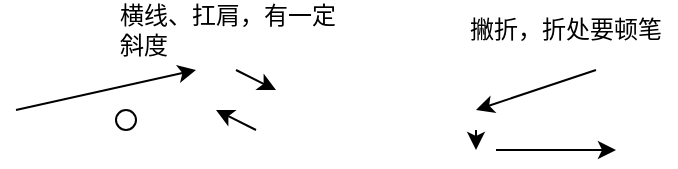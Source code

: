 <mxfile version="12.6.7" type="github">
  <diagram id="cZXRidXEHzPux_JF5TD2" name="Page-1">
    <mxGraphModel dx="782" dy="476" grid="1" gridSize="10" guides="1" tooltips="1" connect="1" arrows="1" fold="1" page="1" pageScale="1" pageWidth="2339" pageHeight="3300" math="0" shadow="0">
      <root>
        <mxCell id="0"/>
        <mxCell id="1" parent="0"/>
        <mxCell id="doo729Usdz_mEmaZW31Z-1" value="撇折，折处要顿笔" style="text;html=1;strokeColor=none;fillColor=none;align=center;verticalAlign=middle;whiteSpace=wrap;rounded=0;" vertex="1" parent="1">
          <mxGeometry x="280" y="60" width="110" height="20" as="geometry"/>
        </mxCell>
        <mxCell id="doo729Usdz_mEmaZW31Z-2" value="" style="endArrow=classic;html=1;" edge="1" parent="1">
          <mxGeometry width="50" height="50" relative="1" as="geometry">
            <mxPoint x="60" y="110" as="sourcePoint"/>
            <mxPoint x="150" y="90" as="targetPoint"/>
          </mxGeometry>
        </mxCell>
        <mxCell id="doo729Usdz_mEmaZW31Z-3" value="" style="endArrow=classic;html=1;" edge="1" parent="1">
          <mxGeometry width="50" height="50" relative="1" as="geometry">
            <mxPoint x="170" y="90" as="sourcePoint"/>
            <mxPoint x="190" y="100" as="targetPoint"/>
          </mxGeometry>
        </mxCell>
        <mxCell id="doo729Usdz_mEmaZW31Z-4" value="" style="endArrow=classic;html=1;" edge="1" parent="1">
          <mxGeometry width="50" height="50" relative="1" as="geometry">
            <mxPoint x="180" y="120" as="sourcePoint"/>
            <mxPoint x="160" y="110" as="targetPoint"/>
          </mxGeometry>
        </mxCell>
        <mxCell id="doo729Usdz_mEmaZW31Z-8" value="横线、扛肩，有一定斜度" style="text;html=1;strokeColor=none;fillColor=none;align=left;verticalAlign=middle;whiteSpace=wrap;rounded=0;" vertex="1" parent="1">
          <mxGeometry x="110" y="60" width="110" height="20" as="geometry"/>
        </mxCell>
        <mxCell id="doo729Usdz_mEmaZW31Z-9" value="" style="endArrow=classic;html=1;" edge="1" parent="1">
          <mxGeometry width="50" height="50" relative="1" as="geometry">
            <mxPoint x="350" y="90" as="sourcePoint"/>
            <mxPoint x="290" y="110" as="targetPoint"/>
          </mxGeometry>
        </mxCell>
        <mxCell id="doo729Usdz_mEmaZW31Z-10" value="" style="endArrow=classic;html=1;" edge="1" parent="1">
          <mxGeometry width="50" height="50" relative="1" as="geometry">
            <mxPoint x="290" y="120" as="sourcePoint"/>
            <mxPoint x="290" y="130" as="targetPoint"/>
          </mxGeometry>
        </mxCell>
        <mxCell id="doo729Usdz_mEmaZW31Z-11" value="" style="endArrow=classic;html=1;" edge="1" parent="1">
          <mxGeometry width="50" height="50" relative="1" as="geometry">
            <mxPoint x="300" y="130" as="sourcePoint"/>
            <mxPoint x="360" y="130" as="targetPoint"/>
          </mxGeometry>
        </mxCell>
        <mxCell id="doo729Usdz_mEmaZW31Z-14" value="" style="ellipse;whiteSpace=wrap;html=1;aspect=fixed;" vertex="1" parent="1">
          <mxGeometry x="110" y="110" width="10" height="10" as="geometry"/>
        </mxCell>
      </root>
    </mxGraphModel>
  </diagram>
</mxfile>
